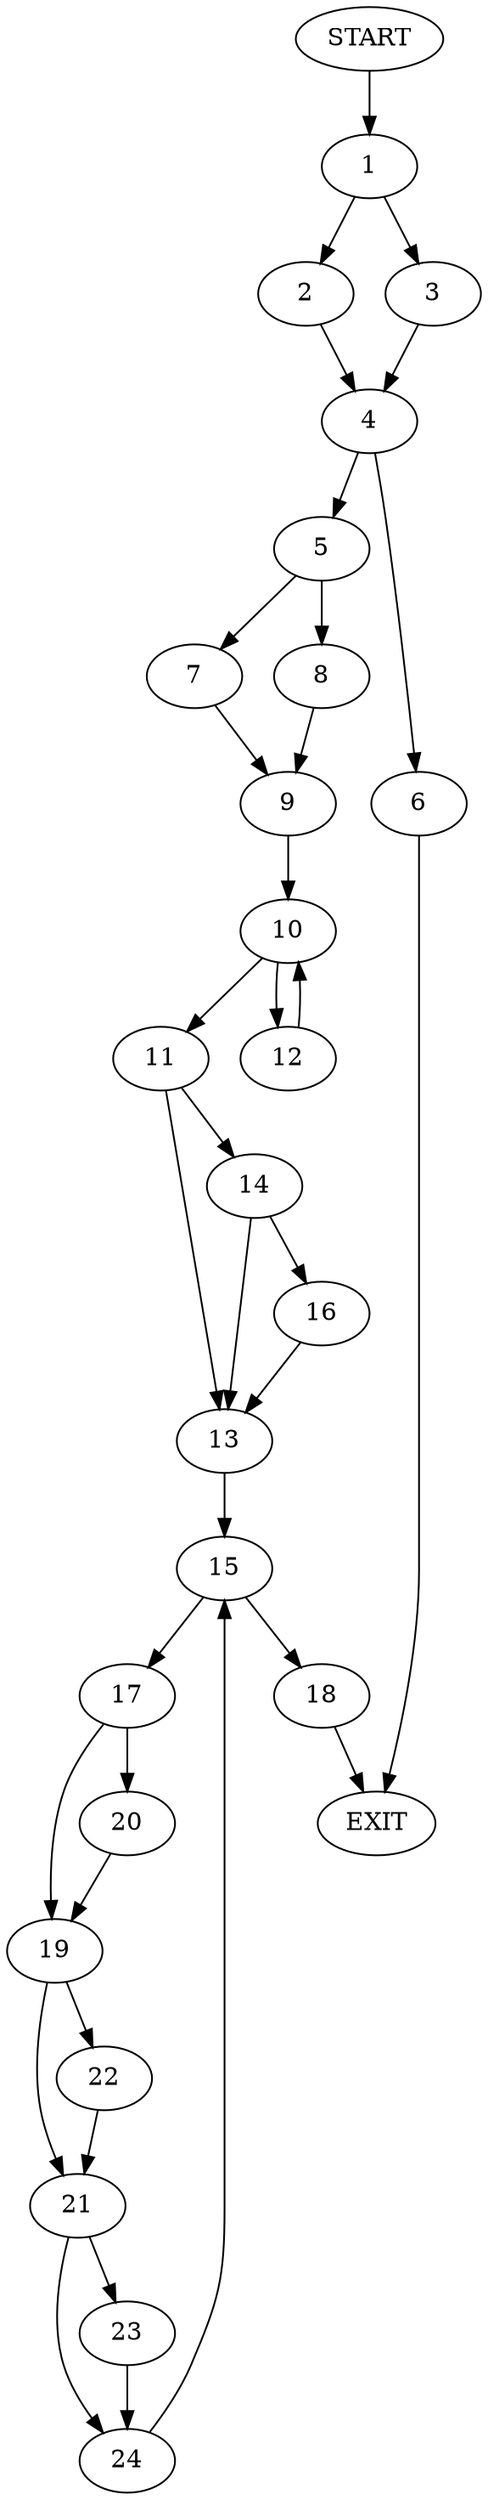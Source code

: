 digraph {
0 [label="START"]
25 [label="EXIT"]
0 -> 1
1 -> 2
1 -> 3
2 -> 4
3 -> 4
4 -> 5
4 -> 6
5 -> 7
5 -> 8
6 -> 25
8 -> 9
7 -> 9
9 -> 10
10 -> 11
10 -> 12
12 -> 10
11 -> 13
11 -> 14
13 -> 15
14 -> 13
14 -> 16
16 -> 13
15 -> 17
15 -> 18
17 -> 19
17 -> 20
18 -> 25
19 -> 21
19 -> 22
20 -> 19
22 -> 21
21 -> 23
21 -> 24
24 -> 15
23 -> 24
}
